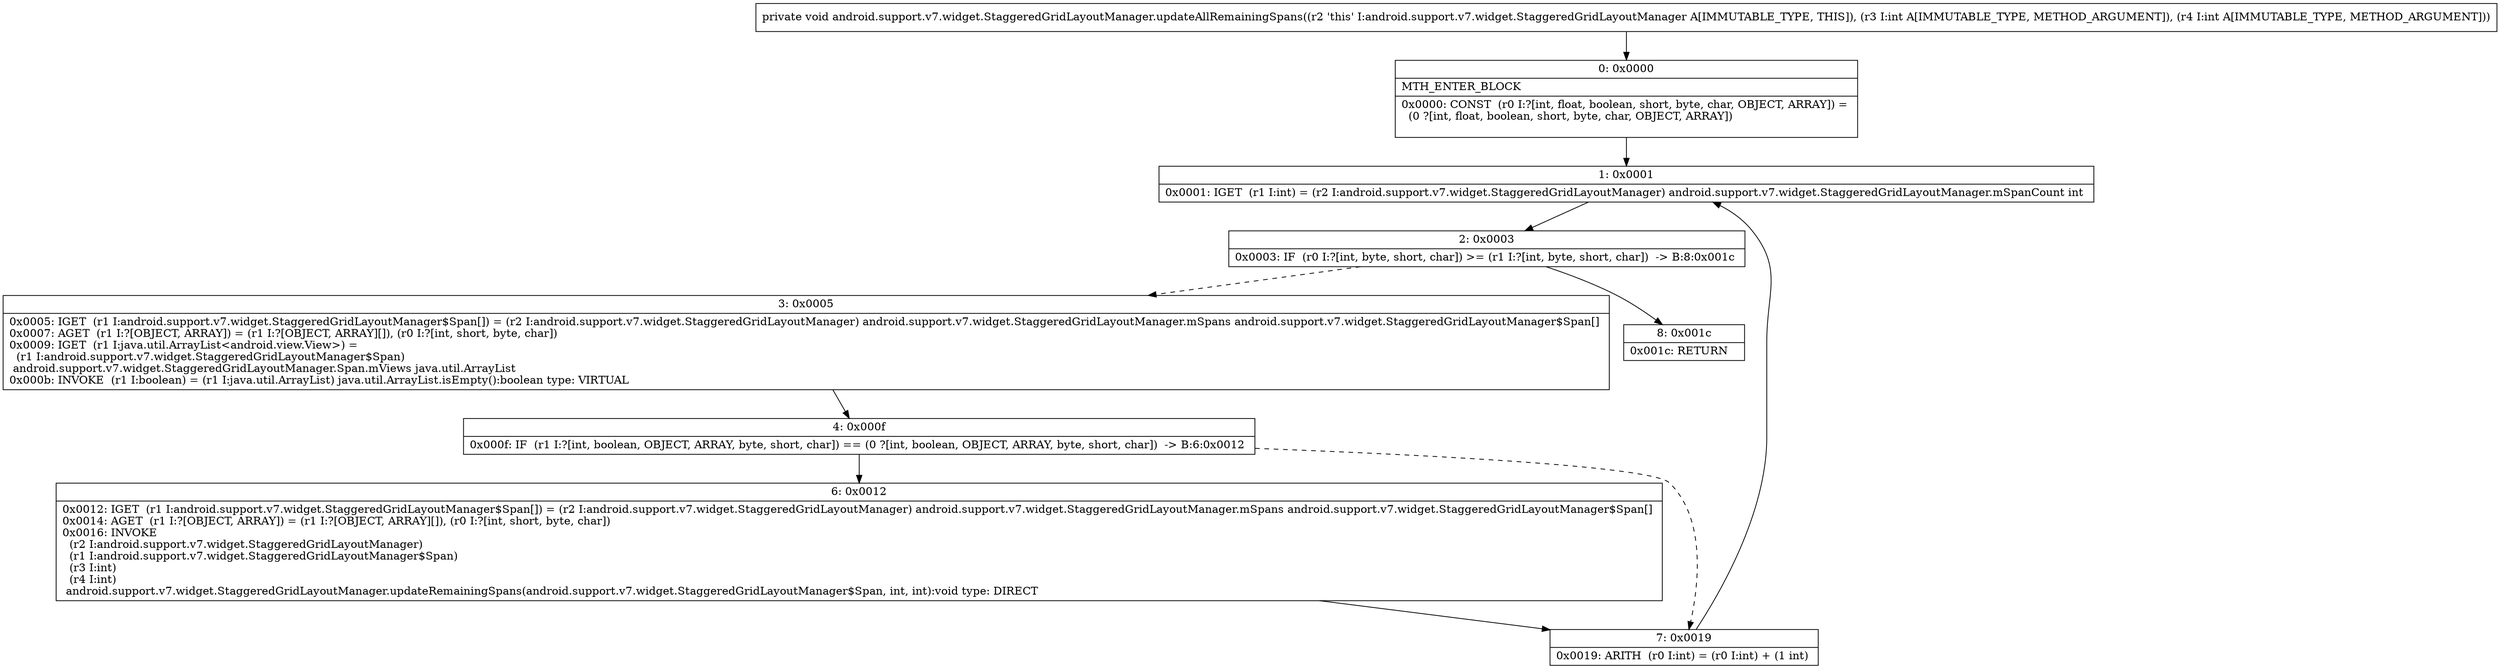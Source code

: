 digraph "CFG forandroid.support.v7.widget.StaggeredGridLayoutManager.updateAllRemainingSpans(II)V" {
Node_0 [shape=record,label="{0\:\ 0x0000|MTH_ENTER_BLOCK\l|0x0000: CONST  (r0 I:?[int, float, boolean, short, byte, char, OBJECT, ARRAY]) = \l  (0 ?[int, float, boolean, short, byte, char, OBJECT, ARRAY])\l \l}"];
Node_1 [shape=record,label="{1\:\ 0x0001|0x0001: IGET  (r1 I:int) = (r2 I:android.support.v7.widget.StaggeredGridLayoutManager) android.support.v7.widget.StaggeredGridLayoutManager.mSpanCount int \l}"];
Node_2 [shape=record,label="{2\:\ 0x0003|0x0003: IF  (r0 I:?[int, byte, short, char]) \>= (r1 I:?[int, byte, short, char])  \-\> B:8:0x001c \l}"];
Node_3 [shape=record,label="{3\:\ 0x0005|0x0005: IGET  (r1 I:android.support.v7.widget.StaggeredGridLayoutManager$Span[]) = (r2 I:android.support.v7.widget.StaggeredGridLayoutManager) android.support.v7.widget.StaggeredGridLayoutManager.mSpans android.support.v7.widget.StaggeredGridLayoutManager$Span[] \l0x0007: AGET  (r1 I:?[OBJECT, ARRAY]) = (r1 I:?[OBJECT, ARRAY][]), (r0 I:?[int, short, byte, char]) \l0x0009: IGET  (r1 I:java.util.ArrayList\<android.view.View\>) = \l  (r1 I:android.support.v7.widget.StaggeredGridLayoutManager$Span)\l android.support.v7.widget.StaggeredGridLayoutManager.Span.mViews java.util.ArrayList \l0x000b: INVOKE  (r1 I:boolean) = (r1 I:java.util.ArrayList) java.util.ArrayList.isEmpty():boolean type: VIRTUAL \l}"];
Node_4 [shape=record,label="{4\:\ 0x000f|0x000f: IF  (r1 I:?[int, boolean, OBJECT, ARRAY, byte, short, char]) == (0 ?[int, boolean, OBJECT, ARRAY, byte, short, char])  \-\> B:6:0x0012 \l}"];
Node_6 [shape=record,label="{6\:\ 0x0012|0x0012: IGET  (r1 I:android.support.v7.widget.StaggeredGridLayoutManager$Span[]) = (r2 I:android.support.v7.widget.StaggeredGridLayoutManager) android.support.v7.widget.StaggeredGridLayoutManager.mSpans android.support.v7.widget.StaggeredGridLayoutManager$Span[] \l0x0014: AGET  (r1 I:?[OBJECT, ARRAY]) = (r1 I:?[OBJECT, ARRAY][]), (r0 I:?[int, short, byte, char]) \l0x0016: INVOKE  \l  (r2 I:android.support.v7.widget.StaggeredGridLayoutManager)\l  (r1 I:android.support.v7.widget.StaggeredGridLayoutManager$Span)\l  (r3 I:int)\l  (r4 I:int)\l android.support.v7.widget.StaggeredGridLayoutManager.updateRemainingSpans(android.support.v7.widget.StaggeredGridLayoutManager$Span, int, int):void type: DIRECT \l}"];
Node_7 [shape=record,label="{7\:\ 0x0019|0x0019: ARITH  (r0 I:int) = (r0 I:int) + (1 int) \l}"];
Node_8 [shape=record,label="{8\:\ 0x001c|0x001c: RETURN   \l}"];
MethodNode[shape=record,label="{private void android.support.v7.widget.StaggeredGridLayoutManager.updateAllRemainingSpans((r2 'this' I:android.support.v7.widget.StaggeredGridLayoutManager A[IMMUTABLE_TYPE, THIS]), (r3 I:int A[IMMUTABLE_TYPE, METHOD_ARGUMENT]), (r4 I:int A[IMMUTABLE_TYPE, METHOD_ARGUMENT])) }"];
MethodNode -> Node_0;
Node_0 -> Node_1;
Node_1 -> Node_2;
Node_2 -> Node_3[style=dashed];
Node_2 -> Node_8;
Node_3 -> Node_4;
Node_4 -> Node_6;
Node_4 -> Node_7[style=dashed];
Node_6 -> Node_7;
Node_7 -> Node_1;
}


